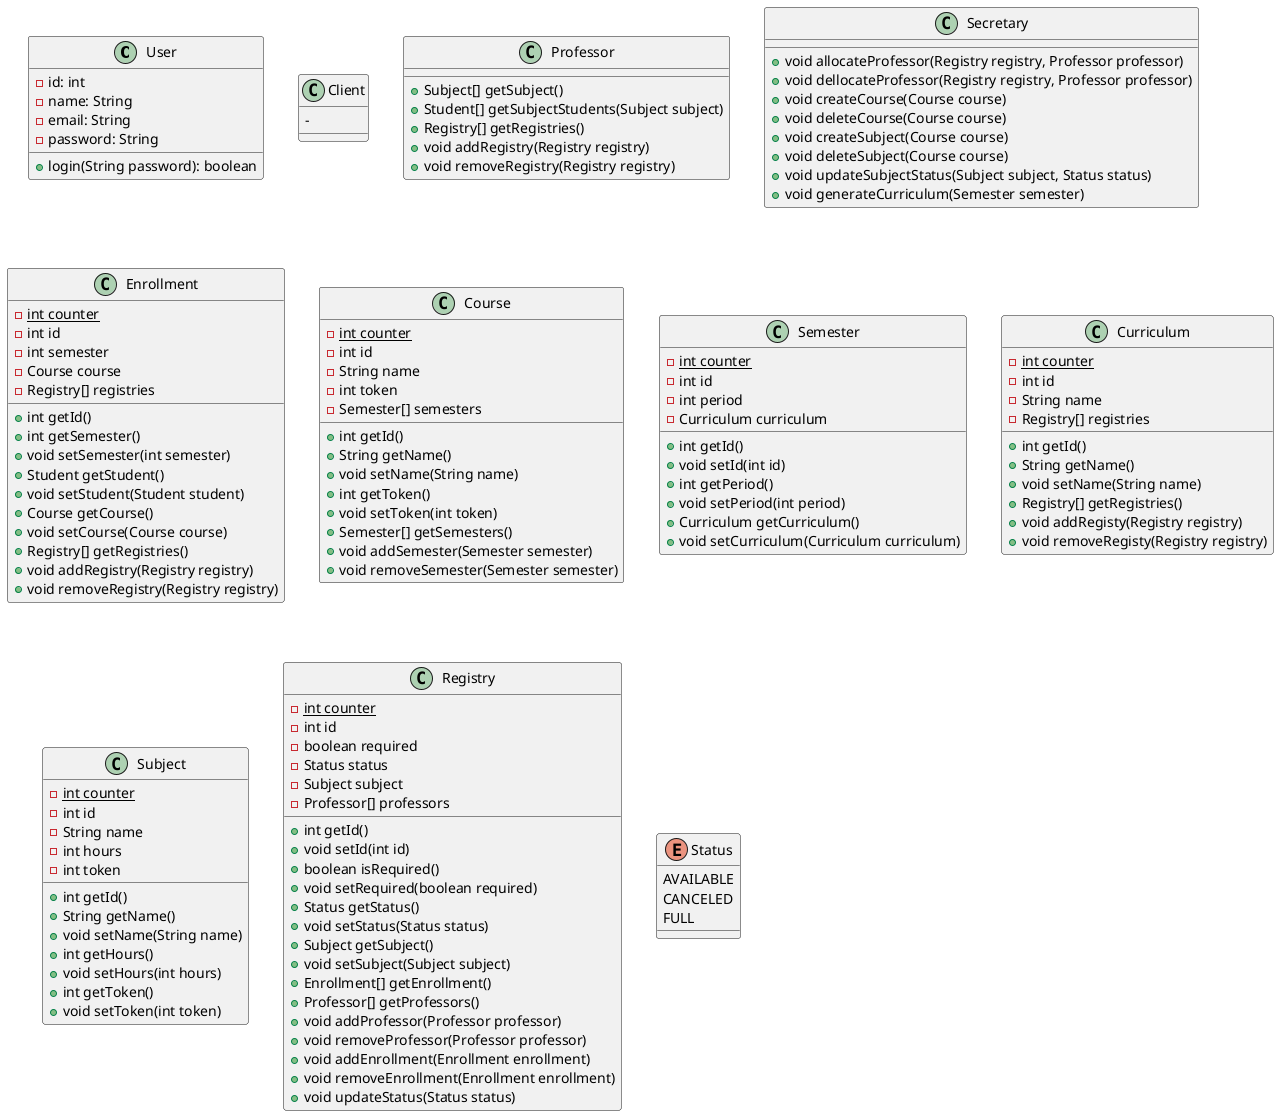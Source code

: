 @startuml

class User {
    -id: int
    -name: String
    -email: String
    -password: String
    +login(String password): boolean
}
class Client {
   - 
}
class Professor {
    +Subject[] getSubject()
    +Student[] getSubjectStudents(Subject subject)
    +Registry[] getRegistries()
    +void addRegistry(Registry registry)
    +void removeRegistry(Registry registry)
}
class Secretary {
    +void allocateProfessor(Registry registry, Professor professor)
    +void dellocateProfessor(Registry registry, Professor professor)
    +void createCourse(Course course)
    +void deleteCourse(Course course)
    +void createSubject(Course course)
    +void deleteSubject(Course course)
    +void updateSubjectStatus(Subject subject, Status status)
    +void generateCurriculum(Semester semester)
}
class Enrollment {
    -{static} int counter
    -int id
    -int semester
    -Course course
    -Registry[] registries
    +int getId()
    +int getSemester()
    +void setSemester(int semester)
    +Student getStudent()
    +void setStudent(Student student)
    +Course getCourse()
    +void setCourse(Course course)
    +Registry[] getRegistries()
    +void addRegistry(Registry registry)
    +void removeRegistry(Registry registry)
}
class Course {
    -{static} int counter
    -int id
    -String name
    -int token
    -Semester[] semesters
    +int getId()
    +String getName()
    +void setName(String name)
    +int getToken()
    +void setToken(int token)
    +Semester[] getSemesters()
    +void addSemester(Semester semester)
    +void removeSemester(Semester semester)
}
class Semester {
    -{static} int counter
    -int id
    -int period
    -Curriculum curriculum
    +int getId()
    +void setId(int id)
    +int getPeriod()
    +void setPeriod(int period)
    +Curriculum getCurriculum()
    +void setCurriculum(Curriculum curriculum)
}
class Curriculum {
    -{static} int counter
    -int id
    -String name
    -Registry[] registries
    +int getId()
    +String getName()
    +void setName(String name)
    +Registry[] getRegistries()
    +void addRegisty(Registry registry)
    +void removeRegisty(Registry registry)
}
class Subject {
    -{static} int counter
    -int id
    -String name
    -int hours
    -int token
    +int getId()
    +String getName()
    +void setName(String name)
    +int getHours()
    +void setHours(int hours)
    +int getToken()
    +void setToken(int token)
}
class Registry {
    -{static} int counter
    -int id
    -boolean required
    -Status status
    -Subject subject
    -Professor[] professors
    +int getId()
    +void setId(int id)
    +boolean isRequired()
    +void setRequired(boolean required)
    +Status getStatus()
    +void setStatus(Status status)
    +Subject getSubject()
    +void setSubject(Subject subject)
    +Enrollment[] getEnrollment()
    +Professor[] getProfessors()
    +void addProfessor(Professor professor)
    +void removeProfessor(Professor professor)
    +void addEnrollment(Enrollment enrollment)
    +void removeEnrollment(Enrollment enrollment)
    +void updateStatus(Status status)
}

enum Status {
    AVAILABLE
    CANCELED
    FULL
}

@enduml